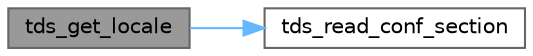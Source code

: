 digraph "tds_get_locale"
{
 // LATEX_PDF_SIZE
  bgcolor="transparent";
  edge [fontname=Helvetica,fontsize=10,labelfontname=Helvetica,labelfontsize=10];
  node [fontname=Helvetica,fontsize=10,shape=box,height=0.2,width=0.4];
  rankdir="LR";
  Node1 [id="Node000001",label="tds_get_locale",height=0.2,width=0.4,color="gray40", fillcolor="grey60", style="filled", fontcolor="black",tooltip="Get locale information."];
  Node1 -> Node2 [id="edge1_Node000001_Node000002",color="steelblue1",style="solid",tooltip=" "];
  Node2 [id="Node000002",label="tds_read_conf_section",height=0.2,width=0.4,color="grey40", fillcolor="white", style="filled",URL="$a00586.html#ga44fdbe16827097d947f900d96003de98",tooltip="Read a section of configuration file (INI style file)"];
}
